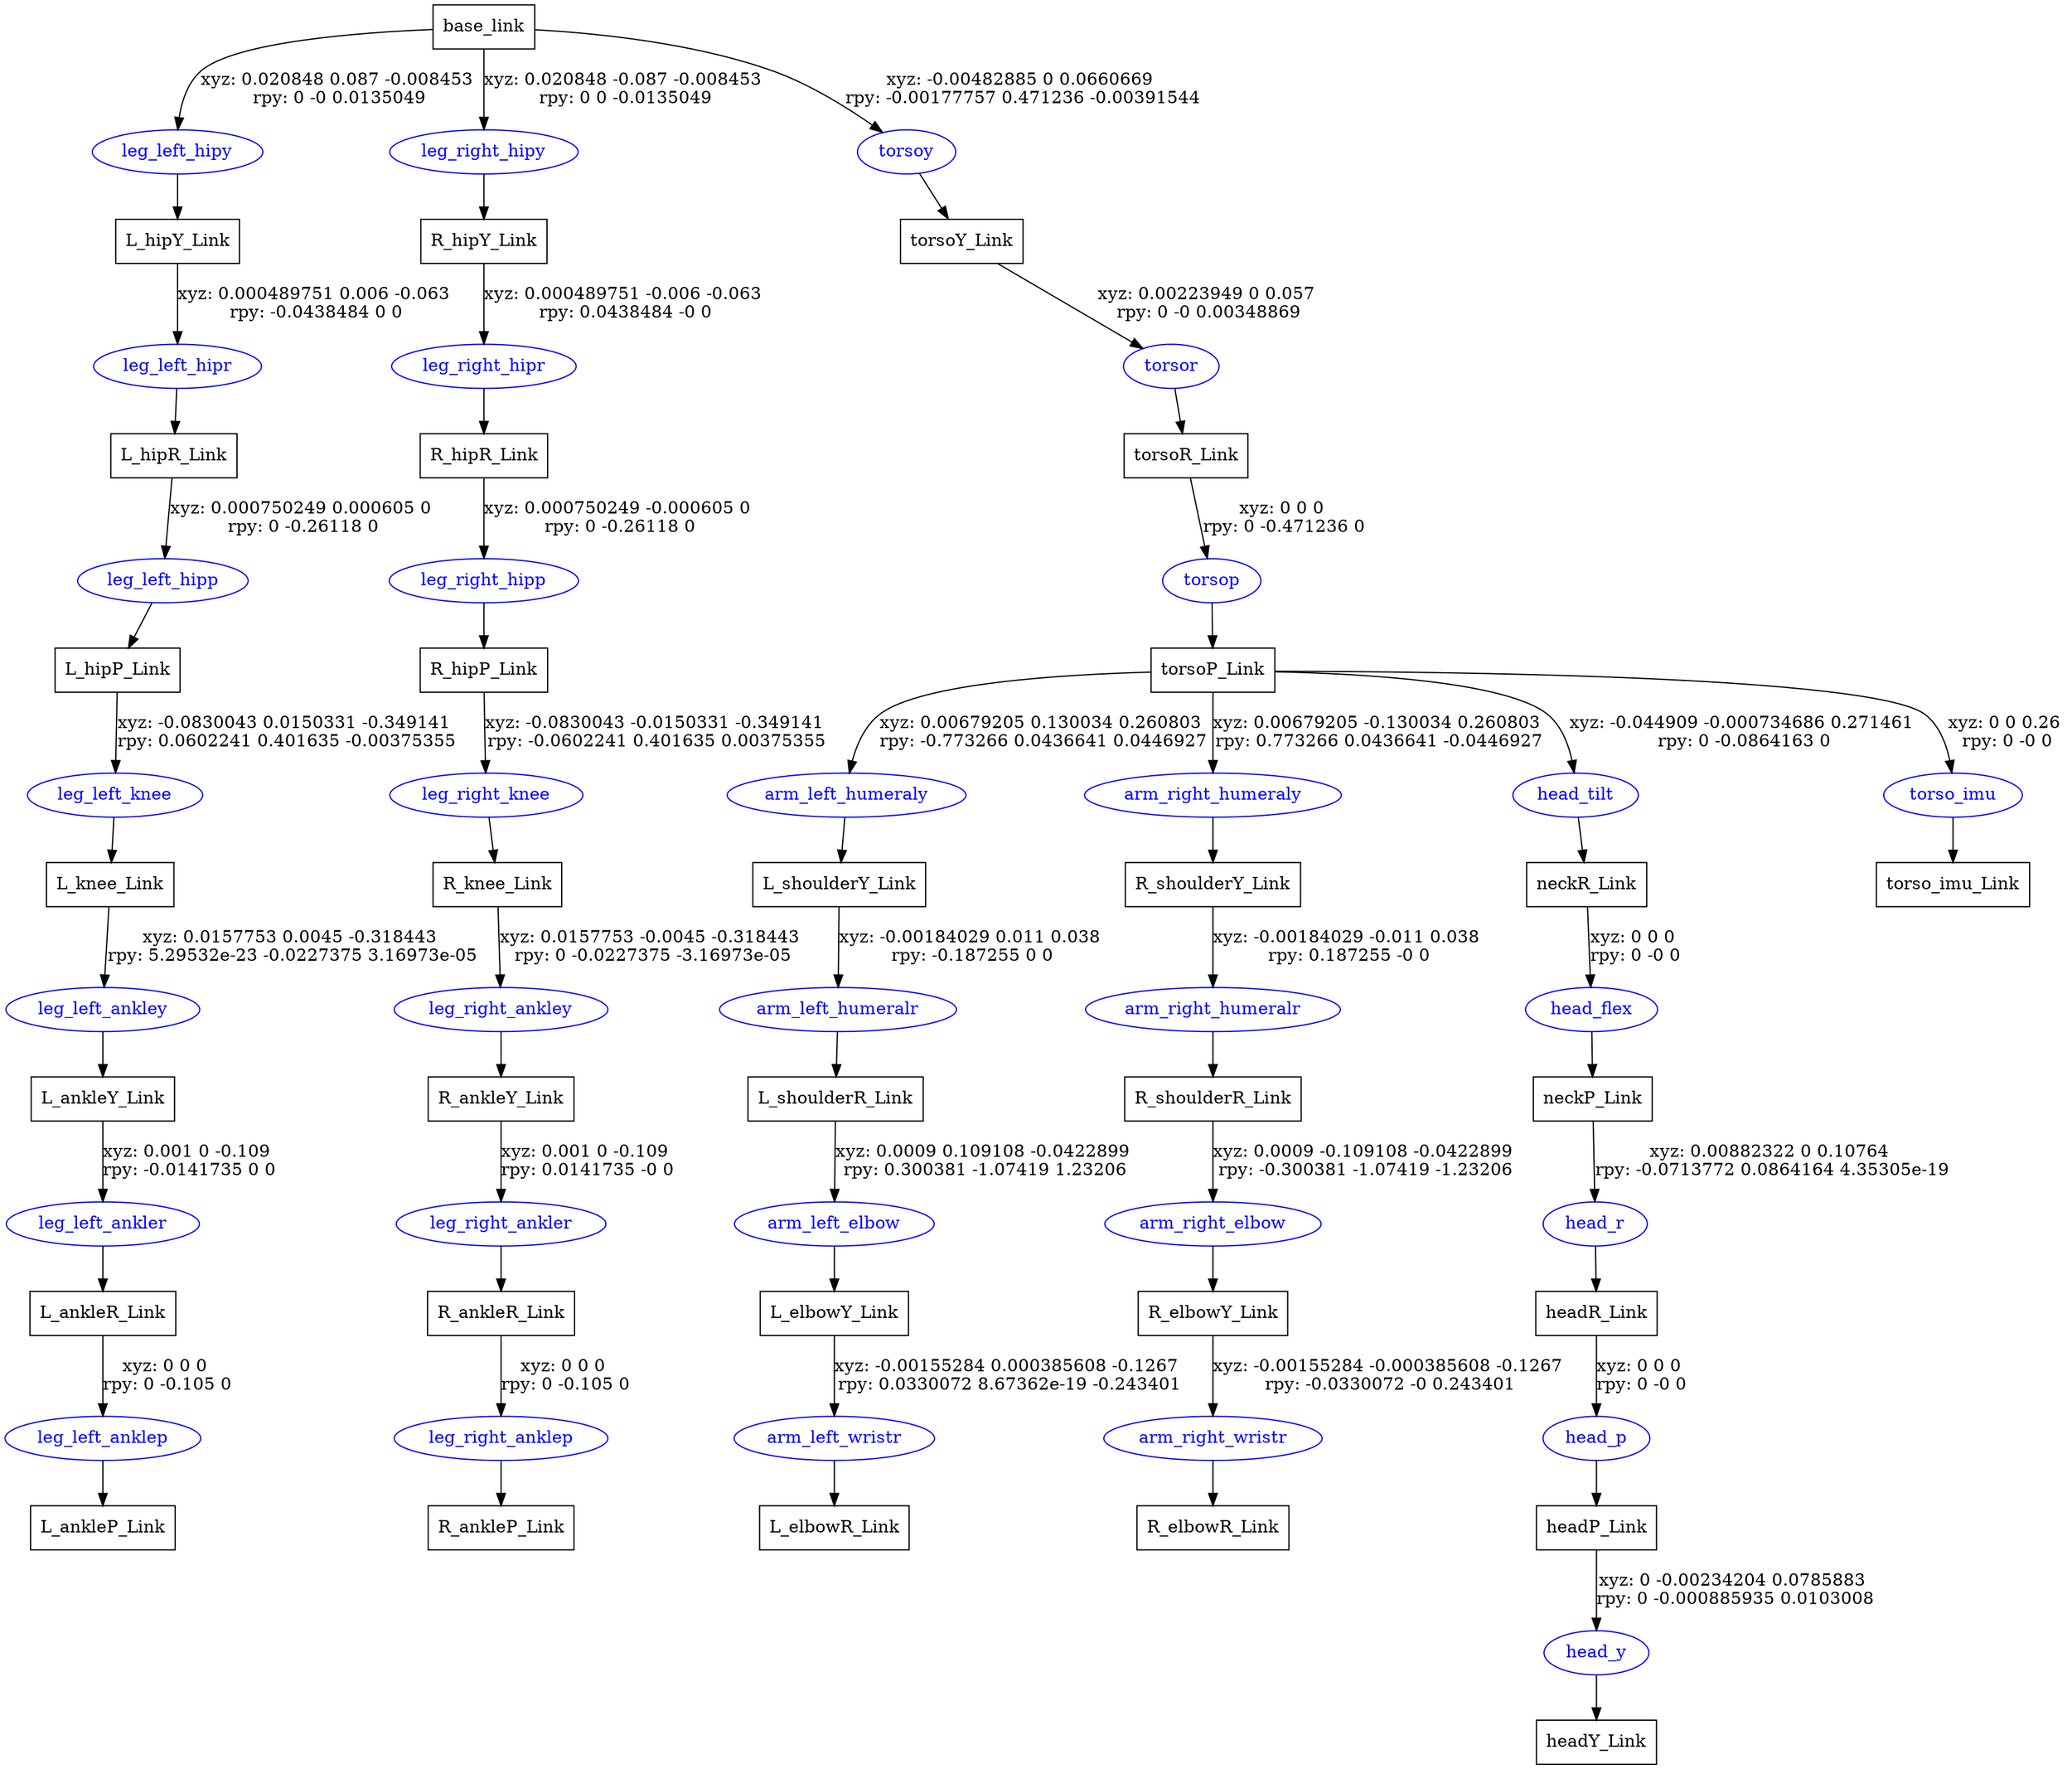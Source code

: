 digraph G {
node [shape=box];
"base_link" [label="base_link"];
"L_hipY_Link" [label="L_hipY_Link"];
"L_hipR_Link" [label="L_hipR_Link"];
"L_hipP_Link" [label="L_hipP_Link"];
"L_knee_Link" [label="L_knee_Link"];
"L_ankleY_Link" [label="L_ankleY_Link"];
"L_ankleR_Link" [label="L_ankleR_Link"];
"L_ankleP_Link" [label="L_ankleP_Link"];
"R_hipY_Link" [label="R_hipY_Link"];
"R_hipR_Link" [label="R_hipR_Link"];
"R_hipP_Link" [label="R_hipP_Link"];
"R_knee_Link" [label="R_knee_Link"];
"R_ankleY_Link" [label="R_ankleY_Link"];
"R_ankleR_Link" [label="R_ankleR_Link"];
"R_ankleP_Link" [label="R_ankleP_Link"];
"torsoY_Link" [label="torsoY_Link"];
"torsoR_Link" [label="torsoR_Link"];
"torsoP_Link" [label="torsoP_Link"];
"L_shoulderY_Link" [label="L_shoulderY_Link"];
"L_shoulderR_Link" [label="L_shoulderR_Link"];
"L_elbowY_Link" [label="L_elbowY_Link"];
"L_elbowR_Link" [label="L_elbowR_Link"];
"R_shoulderY_Link" [label="R_shoulderY_Link"];
"R_shoulderR_Link" [label="R_shoulderR_Link"];
"R_elbowY_Link" [label="R_elbowY_Link"];
"R_elbowR_Link" [label="R_elbowR_Link"];
"neckR_Link" [label="neckR_Link"];
"neckP_Link" [label="neckP_Link"];
"headR_Link" [label="headR_Link"];
"headP_Link" [label="headP_Link"];
"headY_Link" [label="headY_Link"];
"torso_imu_Link" [label="torso_imu_Link"];
node [shape=ellipse, color=blue, fontcolor=blue];
"base_link" -> "leg_left_hipy" [label="xyz: 0.020848 0.087 -0.008453 \nrpy: 0 -0 0.0135049"]
"leg_left_hipy" -> "L_hipY_Link"
"L_hipY_Link" -> "leg_left_hipr" [label="xyz: 0.000489751 0.006 -0.063 \nrpy: -0.0438484 0 0"]
"leg_left_hipr" -> "L_hipR_Link"
"L_hipR_Link" -> "leg_left_hipp" [label="xyz: 0.000750249 0.000605 0 \nrpy: 0 -0.26118 0"]
"leg_left_hipp" -> "L_hipP_Link"
"L_hipP_Link" -> "leg_left_knee" [label="xyz: -0.0830043 0.0150331 -0.349141 \nrpy: 0.0602241 0.401635 -0.00375355"]
"leg_left_knee" -> "L_knee_Link"
"L_knee_Link" -> "leg_left_ankley" [label="xyz: 0.0157753 0.0045 -0.318443 \nrpy: 5.29532e-23 -0.0227375 3.16973e-05"]
"leg_left_ankley" -> "L_ankleY_Link"
"L_ankleY_Link" -> "leg_left_ankler" [label="xyz: 0.001 0 -0.109 \nrpy: -0.0141735 0 0"]
"leg_left_ankler" -> "L_ankleR_Link"
"L_ankleR_Link" -> "leg_left_anklep" [label="xyz: 0 0 0 \nrpy: 0 -0.105 0"]
"leg_left_anklep" -> "L_ankleP_Link"
"base_link" -> "leg_right_hipy" [label="xyz: 0.020848 -0.087 -0.008453 \nrpy: 0 0 -0.0135049"]
"leg_right_hipy" -> "R_hipY_Link"
"R_hipY_Link" -> "leg_right_hipr" [label="xyz: 0.000489751 -0.006 -0.063 \nrpy: 0.0438484 -0 0"]
"leg_right_hipr" -> "R_hipR_Link"
"R_hipR_Link" -> "leg_right_hipp" [label="xyz: 0.000750249 -0.000605 0 \nrpy: 0 -0.26118 0"]
"leg_right_hipp" -> "R_hipP_Link"
"R_hipP_Link" -> "leg_right_knee" [label="xyz: -0.0830043 -0.0150331 -0.349141 \nrpy: -0.0602241 0.401635 0.00375355"]
"leg_right_knee" -> "R_knee_Link"
"R_knee_Link" -> "leg_right_ankley" [label="xyz: 0.0157753 -0.0045 -0.318443 \nrpy: 0 -0.0227375 -3.16973e-05"]
"leg_right_ankley" -> "R_ankleY_Link"
"R_ankleY_Link" -> "leg_right_ankler" [label="xyz: 0.001 0 -0.109 \nrpy: 0.0141735 -0 0"]
"leg_right_ankler" -> "R_ankleR_Link"
"R_ankleR_Link" -> "leg_right_anklep" [label="xyz: 0 0 0 \nrpy: 0 -0.105 0"]
"leg_right_anklep" -> "R_ankleP_Link"
"base_link" -> "torsoy" [label="xyz: -0.00482885 0 0.0660669 \nrpy: -0.00177757 0.471236 -0.00391544"]
"torsoy" -> "torsoY_Link"
"torsoY_Link" -> "torsor" [label="xyz: 0.00223949 0 0.057 \nrpy: 0 -0 0.00348869"]
"torsor" -> "torsoR_Link"
"torsoR_Link" -> "torsop" [label="xyz: 0 0 0 \nrpy: 0 -0.471236 0"]
"torsop" -> "torsoP_Link"
"torsoP_Link" -> "arm_left_humeraly" [label="xyz: 0.00679205 0.130034 0.260803 \nrpy: -0.773266 0.0436641 0.0446927"]
"arm_left_humeraly" -> "L_shoulderY_Link"
"L_shoulderY_Link" -> "arm_left_humeralr" [label="xyz: -0.00184029 0.011 0.038 \nrpy: -0.187255 0 0"]
"arm_left_humeralr" -> "L_shoulderR_Link"
"L_shoulderR_Link" -> "arm_left_elbow" [label="xyz: 0.0009 0.109108 -0.0422899 \nrpy: 0.300381 -1.07419 1.23206"]
"arm_left_elbow" -> "L_elbowY_Link"
"L_elbowY_Link" -> "arm_left_wristr" [label="xyz: -0.00155284 0.000385608 -0.1267 \nrpy: 0.0330072 8.67362e-19 -0.243401"]
"arm_left_wristr" -> "L_elbowR_Link"
"torsoP_Link" -> "arm_right_humeraly" [label="xyz: 0.00679205 -0.130034 0.260803 \nrpy: 0.773266 0.0436641 -0.0446927"]
"arm_right_humeraly" -> "R_shoulderY_Link"
"R_shoulderY_Link" -> "arm_right_humeralr" [label="xyz: -0.00184029 -0.011 0.038 \nrpy: 0.187255 -0 0"]
"arm_right_humeralr" -> "R_shoulderR_Link"
"R_shoulderR_Link" -> "arm_right_elbow" [label="xyz: 0.0009 -0.109108 -0.0422899 \nrpy: -0.300381 -1.07419 -1.23206"]
"arm_right_elbow" -> "R_elbowY_Link"
"R_elbowY_Link" -> "arm_right_wristr" [label="xyz: -0.00155284 -0.000385608 -0.1267 \nrpy: -0.0330072 -0 0.243401"]
"arm_right_wristr" -> "R_elbowR_Link"
"torsoP_Link" -> "head_tilt" [label="xyz: -0.044909 -0.000734686 0.271461 \nrpy: 0 -0.0864163 0"]
"head_tilt" -> "neckR_Link"
"neckR_Link" -> "head_flex" [label="xyz: 0 0 0 \nrpy: 0 -0 0"]
"head_flex" -> "neckP_Link"
"neckP_Link" -> "head_r" [label="xyz: 0.00882322 0 0.10764 \nrpy: -0.0713772 0.0864164 4.35305e-19"]
"head_r" -> "headR_Link"
"headR_Link" -> "head_p" [label="xyz: 0 0 0 \nrpy: 0 -0 0"]
"head_p" -> "headP_Link"
"headP_Link" -> "head_y" [label="xyz: 0 -0.00234204 0.0785883 \nrpy: 0 -0.000885935 0.0103008"]
"head_y" -> "headY_Link"
"torsoP_Link" -> "torso_imu" [label="xyz: 0 0 0.26 \nrpy: 0 -0 0"]
"torso_imu" -> "torso_imu_Link"
}
